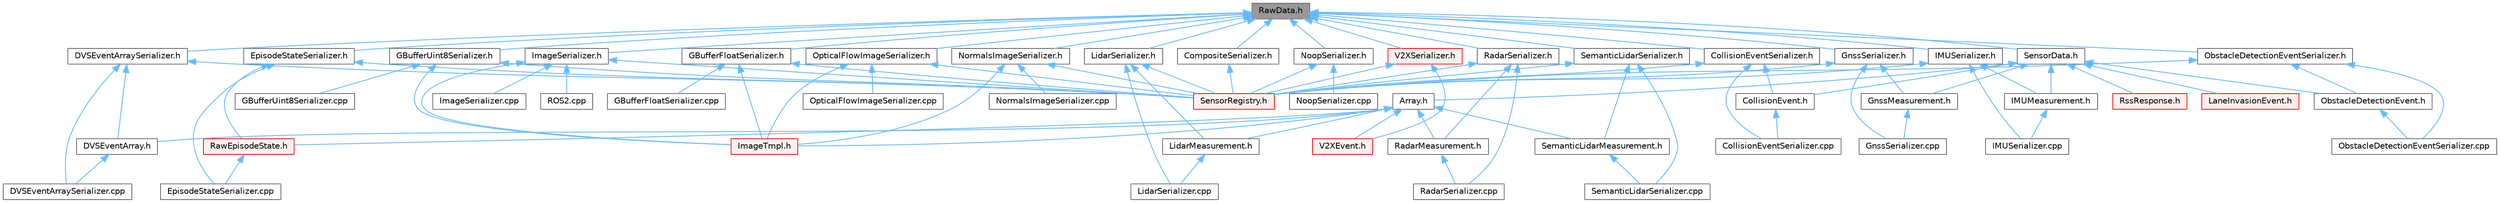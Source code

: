 digraph "RawData.h"
{
 // INTERACTIVE_SVG=YES
 // LATEX_PDF_SIZE
  bgcolor="transparent";
  edge [fontname=Helvetica,fontsize=10,labelfontname=Helvetica,labelfontsize=10];
  node [fontname=Helvetica,fontsize=10,shape=box,height=0.2,width=0.4];
  Node1 [id="Node000001",label="RawData.h",height=0.2,width=0.4,color="gray40", fillcolor="grey60", style="filled", fontcolor="black",tooltip=" "];
  Node1 -> Node2 [id="edge1_Node000001_Node000002",dir="back",color="steelblue1",style="solid",tooltip=" "];
  Node2 [id="Node000002",label="CollisionEventSerializer.h",height=0.2,width=0.4,color="grey40", fillcolor="white", style="filled",URL="$d8/d9f/CollisionEventSerializer_8h.html",tooltip=" "];
  Node2 -> Node3 [id="edge2_Node000002_Node000003",dir="back",color="steelblue1",style="solid",tooltip=" "];
  Node3 [id="Node000003",label="CollisionEvent.h",height=0.2,width=0.4,color="grey40", fillcolor="white", style="filled",URL="$d3/d24/CollisionEvent_8h.html",tooltip=" "];
  Node3 -> Node4 [id="edge3_Node000003_Node000004",dir="back",color="steelblue1",style="solid",tooltip=" "];
  Node4 [id="Node000004",label="CollisionEventSerializer.cpp",height=0.2,width=0.4,color="grey40", fillcolor="white", style="filled",URL="$da/dc7/CollisionEventSerializer_8cpp.html",tooltip=" "];
  Node2 -> Node4 [id="edge4_Node000002_Node000004",dir="back",color="steelblue1",style="solid",tooltip=" "];
  Node2 -> Node5 [id="edge5_Node000002_Node000005",dir="back",color="steelblue1",style="solid",tooltip=" "];
  Node5 [id="Node000005",label="SensorRegistry.h",height=0.2,width=0.4,color="red", fillcolor="#FFF0F0", style="filled",URL="$d4/d03/SensorRegistry_8h.html",tooltip=" "];
  Node1 -> Node126 [id="edge6_Node000001_Node000126",dir="back",color="steelblue1",style="solid",tooltip=" "];
  Node126 [id="Node000126",label="CompositeSerializer.h",height=0.2,width=0.4,color="grey40", fillcolor="white", style="filled",URL="$d0/dc9/CompositeSerializer_8h.html",tooltip=" "];
  Node126 -> Node5 [id="edge7_Node000126_Node000005",dir="back",color="steelblue1",style="solid",tooltip=" "];
  Node1 -> Node127 [id="edge8_Node000001_Node000127",dir="back",color="steelblue1",style="solid",tooltip=" "];
  Node127 [id="Node000127",label="DVSEventArraySerializer.h",height=0.2,width=0.4,color="grey40", fillcolor="white", style="filled",URL="$d7/d74/DVSEventArraySerializer_8h.html",tooltip=" "];
  Node127 -> Node128 [id="edge9_Node000127_Node000128",dir="back",color="steelblue1",style="solid",tooltip=" "];
  Node128 [id="Node000128",label="DVSEventArray.h",height=0.2,width=0.4,color="grey40", fillcolor="white", style="filled",URL="$d5/dc8/DVSEventArray_8h.html",tooltip=" "];
  Node128 -> Node129 [id="edge10_Node000128_Node000129",dir="back",color="steelblue1",style="solid",tooltip=" "];
  Node129 [id="Node000129",label="DVSEventArraySerializer.cpp",height=0.2,width=0.4,color="grey40", fillcolor="white", style="filled",URL="$d0/d60/DVSEventArraySerializer_8cpp.html",tooltip=" "];
  Node127 -> Node129 [id="edge11_Node000127_Node000129",dir="back",color="steelblue1",style="solid",tooltip=" "];
  Node127 -> Node5 [id="edge12_Node000127_Node000005",dir="back",color="steelblue1",style="solid",tooltip=" "];
  Node1 -> Node130 [id="edge13_Node000001_Node000130",dir="back",color="steelblue1",style="solid",tooltip=" "];
  Node130 [id="Node000130",label="EpisodeStateSerializer.h",height=0.2,width=0.4,color="grey40", fillcolor="white", style="filled",URL="$dd/dd8/EpisodeStateSerializer_8h.html",tooltip=" "];
  Node130 -> Node131 [id="edge14_Node000130_Node000131",dir="back",color="steelblue1",style="solid",tooltip=" "];
  Node131 [id="Node000131",label="EpisodeStateSerializer.cpp",height=0.2,width=0.4,color="grey40", fillcolor="white", style="filled",URL="$de/d34/EpisodeStateSerializer_8cpp.html",tooltip=" "];
  Node130 -> Node132 [id="edge15_Node000130_Node000132",dir="back",color="steelblue1",style="solid",tooltip=" "];
  Node132 [id="Node000132",label="RawEpisodeState.h",height=0.2,width=0.4,color="red", fillcolor="#FFF0F0", style="filled",URL="$dd/d7d/RawEpisodeState_8h.html",tooltip=" "];
  Node132 -> Node131 [id="edge16_Node000132_Node000131",dir="back",color="steelblue1",style="solid",tooltip=" "];
  Node130 -> Node5 [id="edge17_Node000130_Node000005",dir="back",color="steelblue1",style="solid",tooltip=" "];
  Node1 -> Node219 [id="edge18_Node000001_Node000219",dir="back",color="steelblue1",style="solid",tooltip=" "];
  Node219 [id="Node000219",label="GBufferFloatSerializer.h",height=0.2,width=0.4,color="grey40", fillcolor="white", style="filled",URL="$d8/d61/GBufferFloatSerializer_8h.html",tooltip=" "];
  Node219 -> Node220 [id="edge19_Node000219_Node000220",dir="back",color="steelblue1",style="solid",tooltip=" "];
  Node220 [id="Node000220",label="GBufferFloatSerializer.cpp",height=0.2,width=0.4,color="grey40", fillcolor="white", style="filled",URL="$d5/d75/GBufferFloatSerializer_8cpp.html",tooltip=" "];
  Node219 -> Node221 [id="edge20_Node000219_Node000221",dir="back",color="steelblue1",style="solid",tooltip=" "];
  Node221 [id="Node000221",label="ImageTmpl.h",height=0.2,width=0.4,color="red", fillcolor="#FFF0F0", style="filled",URL="$d5/dca/ImageTmpl_8h.html",tooltip=" "];
  Node219 -> Node5 [id="edge21_Node000219_Node000005",dir="back",color="steelblue1",style="solid",tooltip=" "];
  Node1 -> Node231 [id="edge22_Node000001_Node000231",dir="back",color="steelblue1",style="solid",tooltip=" "];
  Node231 [id="Node000231",label="GBufferUint8Serializer.h",height=0.2,width=0.4,color="grey40", fillcolor="white", style="filled",URL="$d4/d68/GBufferUint8Serializer_8h.html",tooltip=" "];
  Node231 -> Node223 [id="edge23_Node000231_Node000223",dir="back",color="steelblue1",style="solid",tooltip=" "];
  Node223 [id="Node000223",label="GBufferUint8Serializer.cpp",height=0.2,width=0.4,color="grey40", fillcolor="white", style="filled",URL="$d2/dd7/GBufferUint8Serializer_8cpp.html",tooltip=" "];
  Node231 -> Node221 [id="edge24_Node000231_Node000221",dir="back",color="steelblue1",style="solid",tooltip=" "];
  Node231 -> Node5 [id="edge25_Node000231_Node000005",dir="back",color="steelblue1",style="solid",tooltip=" "];
  Node1 -> Node232 [id="edge26_Node000001_Node000232",dir="back",color="steelblue1",style="solid",tooltip=" "];
  Node232 [id="Node000232",label="GnssSerializer.h",height=0.2,width=0.4,color="grey40", fillcolor="white", style="filled",URL="$d6/dc5/GnssSerializer_8h.html",tooltip=" "];
  Node232 -> Node233 [id="edge27_Node000232_Node000233",dir="back",color="steelblue1",style="solid",tooltip=" "];
  Node233 [id="Node000233",label="GnssMeasurement.h",height=0.2,width=0.4,color="grey40", fillcolor="white", style="filled",URL="$d8/d6d/GnssMeasurement_8h.html",tooltip=" "];
  Node233 -> Node234 [id="edge28_Node000233_Node000234",dir="back",color="steelblue1",style="solid",tooltip=" "];
  Node234 [id="Node000234",label="GnssSerializer.cpp",height=0.2,width=0.4,color="grey40", fillcolor="white", style="filled",URL="$d1/dfb/GnssSerializer_8cpp.html",tooltip=" "];
  Node232 -> Node234 [id="edge29_Node000232_Node000234",dir="back",color="steelblue1",style="solid",tooltip=" "];
  Node232 -> Node5 [id="edge30_Node000232_Node000005",dir="back",color="steelblue1",style="solid",tooltip=" "];
  Node1 -> Node235 [id="edge31_Node000001_Node000235",dir="back",color="steelblue1",style="solid",tooltip=" "];
  Node235 [id="Node000235",label="IMUSerializer.h",height=0.2,width=0.4,color="grey40", fillcolor="white", style="filled",URL="$db/daa/IMUSerializer_8h.html",tooltip=" "];
  Node235 -> Node236 [id="edge32_Node000235_Node000236",dir="back",color="steelblue1",style="solid",tooltip=" "];
  Node236 [id="Node000236",label="IMUMeasurement.h",height=0.2,width=0.4,color="grey40", fillcolor="white", style="filled",URL="$d1/d36/IMUMeasurement_8h.html",tooltip=" "];
  Node236 -> Node237 [id="edge33_Node000236_Node000237",dir="back",color="steelblue1",style="solid",tooltip=" "];
  Node237 [id="Node000237",label="IMUSerializer.cpp",height=0.2,width=0.4,color="grey40", fillcolor="white", style="filled",URL="$df/dec/IMUSerializer_8cpp.html",tooltip=" "];
  Node235 -> Node237 [id="edge34_Node000235_Node000237",dir="back",color="steelblue1",style="solid",tooltip=" "];
  Node235 -> Node5 [id="edge35_Node000235_Node000005",dir="back",color="steelblue1",style="solid",tooltip=" "];
  Node1 -> Node238 [id="edge36_Node000001_Node000238",dir="back",color="steelblue1",style="solid",tooltip=" "];
  Node238 [id="Node000238",label="ImageSerializer.h",height=0.2,width=0.4,color="grey40", fillcolor="white", style="filled",URL="$de/dbf/ImageSerializer_8h.html",tooltip=" "];
  Node238 -> Node224 [id="edge37_Node000238_Node000224",dir="back",color="steelblue1",style="solid",tooltip=" "];
  Node224 [id="Node000224",label="ImageSerializer.cpp",height=0.2,width=0.4,color="grey40", fillcolor="white", style="filled",URL="$d2/d47/ImageSerializer_8cpp.html",tooltip=" "];
  Node238 -> Node221 [id="edge38_Node000238_Node000221",dir="back",color="steelblue1",style="solid",tooltip=" "];
  Node238 -> Node227 [id="edge39_Node000238_Node000227",dir="back",color="steelblue1",style="solid",tooltip=" "];
  Node227 [id="Node000227",label="ROS2.cpp",height=0.2,width=0.4,color="grey40", fillcolor="white", style="filled",URL="$dd/d14/ROS2_8cpp.html",tooltip=" "];
  Node238 -> Node5 [id="edge40_Node000238_Node000005",dir="back",color="steelblue1",style="solid",tooltip=" "];
  Node1 -> Node239 [id="edge41_Node000001_Node000239",dir="back",color="steelblue1",style="solid",tooltip=" "];
  Node239 [id="Node000239",label="LidarSerializer.h",height=0.2,width=0.4,color="grey40", fillcolor="white", style="filled",URL="$d1/de3/LidarSerializer_8h.html",tooltip=" "];
  Node239 -> Node240 [id="edge42_Node000239_Node000240",dir="back",color="steelblue1",style="solid",tooltip=" "];
  Node240 [id="Node000240",label="LidarMeasurement.h",height=0.2,width=0.4,color="grey40", fillcolor="white", style="filled",URL="$d4/dbb/LidarMeasurement_8h.html",tooltip=" "];
  Node240 -> Node241 [id="edge43_Node000240_Node000241",dir="back",color="steelblue1",style="solid",tooltip=" "];
  Node241 [id="Node000241",label="LidarSerializer.cpp",height=0.2,width=0.4,color="grey40", fillcolor="white", style="filled",URL="$db/d0f/LidarSerializer_8cpp.html",tooltip=" "];
  Node239 -> Node241 [id="edge44_Node000239_Node000241",dir="back",color="steelblue1",style="solid",tooltip=" "];
  Node239 -> Node5 [id="edge45_Node000239_Node000005",dir="back",color="steelblue1",style="solid",tooltip=" "];
  Node1 -> Node242 [id="edge46_Node000001_Node000242",dir="back",color="steelblue1",style="solid",tooltip=" "];
  Node242 [id="Node000242",label="NoopSerializer.h",height=0.2,width=0.4,color="grey40", fillcolor="white", style="filled",URL="$da/d3e/NoopSerializer_8h.html",tooltip=" "];
  Node242 -> Node243 [id="edge47_Node000242_Node000243",dir="back",color="steelblue1",style="solid",tooltip=" "];
  Node243 [id="Node000243",label="NoopSerializer.cpp",height=0.2,width=0.4,color="grey40", fillcolor="white", style="filled",URL="$db/d86/NoopSerializer_8cpp.html",tooltip=" "];
  Node242 -> Node5 [id="edge48_Node000242_Node000005",dir="back",color="steelblue1",style="solid",tooltip=" "];
  Node1 -> Node244 [id="edge49_Node000001_Node000244",dir="back",color="steelblue1",style="solid",tooltip=" "];
  Node244 [id="Node000244",label="NormalsImageSerializer.h",height=0.2,width=0.4,color="grey40", fillcolor="white", style="filled",URL="$dd/d9f/NormalsImageSerializer_8h.html",tooltip=" "];
  Node244 -> Node221 [id="edge50_Node000244_Node000221",dir="back",color="steelblue1",style="solid",tooltip=" "];
  Node244 -> Node225 [id="edge51_Node000244_Node000225",dir="back",color="steelblue1",style="solid",tooltip=" "];
  Node225 [id="Node000225",label="NormalsImageSerializer.cpp",height=0.2,width=0.4,color="grey40", fillcolor="white", style="filled",URL="$d3/dc3/NormalsImageSerializer_8cpp.html",tooltip=" "];
  Node244 -> Node5 [id="edge52_Node000244_Node000005",dir="back",color="steelblue1",style="solid",tooltip=" "];
  Node1 -> Node245 [id="edge53_Node000001_Node000245",dir="back",color="steelblue1",style="solid",tooltip=" "];
  Node245 [id="Node000245",label="ObstacleDetectionEventSerializer.h",height=0.2,width=0.4,color="grey40", fillcolor="white", style="filled",URL="$d3/d5c/ObstacleDetectionEventSerializer_8h.html",tooltip=" "];
  Node245 -> Node171 [id="edge54_Node000245_Node000171",dir="back",color="steelblue1",style="solid",tooltip=" "];
  Node171 [id="Node000171",label="ObstacleDetectionEvent.h",height=0.2,width=0.4,color="grey40", fillcolor="white", style="filled",URL="$d5/d1b/ObstacleDetectionEvent_8h.html",tooltip=" "];
  Node171 -> Node172 [id="edge55_Node000171_Node000172",dir="back",color="steelblue1",style="solid",tooltip=" "];
  Node172 [id="Node000172",label="ObstacleDetectionEventSerializer.cpp",height=0.2,width=0.4,color="grey40", fillcolor="white", style="filled",URL="$df/d69/ObstacleDetectionEventSerializer_8cpp.html",tooltip=" "];
  Node245 -> Node172 [id="edge56_Node000245_Node000172",dir="back",color="steelblue1",style="solid",tooltip=" "];
  Node245 -> Node5 [id="edge57_Node000245_Node000005",dir="back",color="steelblue1",style="solid",tooltip=" "];
  Node1 -> Node246 [id="edge58_Node000001_Node000246",dir="back",color="steelblue1",style="solid",tooltip=" "];
  Node246 [id="Node000246",label="OpticalFlowImageSerializer.h",height=0.2,width=0.4,color="grey40", fillcolor="white", style="filled",URL="$dd/d8a/OpticalFlowImageSerializer_8h.html",tooltip=" "];
  Node246 -> Node221 [id="edge59_Node000246_Node000221",dir="back",color="steelblue1",style="solid",tooltip=" "];
  Node246 -> Node226 [id="edge60_Node000246_Node000226",dir="back",color="steelblue1",style="solid",tooltip=" "];
  Node226 [id="Node000226",label="OpticalFlowImageSerializer.cpp",height=0.2,width=0.4,color="grey40", fillcolor="white", style="filled",URL="$d4/dba/OpticalFlowImageSerializer_8cpp.html",tooltip=" "];
  Node246 -> Node5 [id="edge61_Node000246_Node000005",dir="back",color="steelblue1",style="solid",tooltip=" "];
  Node1 -> Node247 [id="edge62_Node000001_Node000247",dir="back",color="steelblue1",style="solid",tooltip=" "];
  Node247 [id="Node000247",label="RadarSerializer.h",height=0.2,width=0.4,color="grey40", fillcolor="white", style="filled",URL="$db/d71/RadarSerializer_8h.html",tooltip=" "];
  Node247 -> Node248 [id="edge63_Node000247_Node000248",dir="back",color="steelblue1",style="solid",tooltip=" "];
  Node248 [id="Node000248",label="RadarMeasurement.h",height=0.2,width=0.4,color="grey40", fillcolor="white", style="filled",URL="$d0/dca/RadarMeasurement_8h.html",tooltip=" "];
  Node248 -> Node249 [id="edge64_Node000248_Node000249",dir="back",color="steelblue1",style="solid",tooltip=" "];
  Node249 [id="Node000249",label="RadarSerializer.cpp",height=0.2,width=0.4,color="grey40", fillcolor="white", style="filled",URL="$da/da1/RadarSerializer_8cpp.html",tooltip=" "];
  Node247 -> Node249 [id="edge65_Node000247_Node000249",dir="back",color="steelblue1",style="solid",tooltip=" "];
  Node247 -> Node5 [id="edge66_Node000247_Node000005",dir="back",color="steelblue1",style="solid",tooltip=" "];
  Node1 -> Node250 [id="edge67_Node000001_Node000250",dir="back",color="steelblue1",style="solid",tooltip=" "];
  Node250 [id="Node000250",label="SemanticLidarSerializer.h",height=0.2,width=0.4,color="grey40", fillcolor="white", style="filled",URL="$dd/d23/SemanticLidarSerializer_8h.html",tooltip=" "];
  Node250 -> Node251 [id="edge68_Node000250_Node000251",dir="back",color="steelblue1",style="solid",tooltip=" "];
  Node251 [id="Node000251",label="SemanticLidarMeasurement.h",height=0.2,width=0.4,color="grey40", fillcolor="white", style="filled",URL="$dd/d07/SemanticLidarMeasurement_8h.html",tooltip=" "];
  Node251 -> Node252 [id="edge69_Node000251_Node000252",dir="back",color="steelblue1",style="solid",tooltip=" "];
  Node252 [id="Node000252",label="SemanticLidarSerializer.cpp",height=0.2,width=0.4,color="grey40", fillcolor="white", style="filled",URL="$db/dad/SemanticLidarSerializer_8cpp.html",tooltip=" "];
  Node250 -> Node252 [id="edge70_Node000250_Node000252",dir="back",color="steelblue1",style="solid",tooltip=" "];
  Node250 -> Node5 [id="edge71_Node000250_Node000005",dir="back",color="steelblue1",style="solid",tooltip=" "];
  Node1 -> Node253 [id="edge72_Node000001_Node000253",dir="back",color="steelblue1",style="solid",tooltip=" "];
  Node253 [id="Node000253",label="SensorData.h",height=0.2,width=0.4,color="grey40", fillcolor="white", style="filled",URL="$d0/d07/SensorData_8h.html",tooltip=" "];
  Node253 -> Node254 [id="edge73_Node000253_Node000254",dir="back",color="steelblue1",style="solid",tooltip=" "];
  Node254 [id="Node000254",label="Array.h",height=0.2,width=0.4,color="grey40", fillcolor="white", style="filled",URL="$df/dd0/Array_8h.html",tooltip=" "];
  Node254 -> Node128 [id="edge74_Node000254_Node000128",dir="back",color="steelblue1",style="solid",tooltip=" "];
  Node254 -> Node221 [id="edge75_Node000254_Node000221",dir="back",color="steelblue1",style="solid",tooltip=" "];
  Node254 -> Node240 [id="edge76_Node000254_Node000240",dir="back",color="steelblue1",style="solid",tooltip=" "];
  Node254 -> Node248 [id="edge77_Node000254_Node000248",dir="back",color="steelblue1",style="solid",tooltip=" "];
  Node254 -> Node132 [id="edge78_Node000254_Node000132",dir="back",color="steelblue1",style="solid",tooltip=" "];
  Node254 -> Node251 [id="edge79_Node000254_Node000251",dir="back",color="steelblue1",style="solid",tooltip=" "];
  Node254 -> Node255 [id="edge80_Node000254_Node000255",dir="back",color="steelblue1",style="solid",tooltip=" "];
  Node255 [id="Node000255",label="V2XEvent.h",height=0.2,width=0.4,color="red", fillcolor="#FFF0F0", style="filled",URL="$da/de3/V2XEvent_8h.html",tooltip=" "];
  Node253 -> Node3 [id="edge81_Node000253_Node000003",dir="back",color="steelblue1",style="solid",tooltip=" "];
  Node253 -> Node233 [id="edge82_Node000253_Node000233",dir="back",color="steelblue1",style="solid",tooltip=" "];
  Node253 -> Node236 [id="edge83_Node000253_Node000236",dir="back",color="steelblue1",style="solid",tooltip=" "];
  Node253 -> Node184 [id="edge84_Node000253_Node000184",dir="back",color="steelblue1",style="solid",tooltip=" "];
  Node184 [id="Node000184",label="LaneInvasionEvent.h",height=0.2,width=0.4,color="red", fillcolor="#FFF0F0", style="filled",URL="$de/d3a/LaneInvasionEvent_8h.html",tooltip=" "];
  Node253 -> Node171 [id="edge85_Node000253_Node000171",dir="back",color="steelblue1",style="solid",tooltip=" "];
  Node253 -> Node164 [id="edge86_Node000253_Node000164",dir="back",color="steelblue1",style="solid",tooltip=" "];
  Node164 [id="Node000164",label="RssResponse.h",height=0.2,width=0.4,color="red", fillcolor="#FFF0F0", style="filled",URL="$d1/dfa/RssResponse_8h.html",tooltip=" "];
  Node1 -> Node257 [id="edge87_Node000001_Node000257",dir="back",color="steelblue1",style="solid",tooltip=" "];
  Node257 [id="Node000257",label="V2XSerializer.h",height=0.2,width=0.4,color="red", fillcolor="#FFF0F0", style="filled",URL="$d6/da8/V2XSerializer_8h.html",tooltip=" "];
  Node257 -> Node5 [id="edge88_Node000257_Node000005",dir="back",color="steelblue1",style="solid",tooltip=" "];
  Node257 -> Node255 [id="edge89_Node000257_Node000255",dir="back",color="steelblue1",style="solid",tooltip=" "];
}

